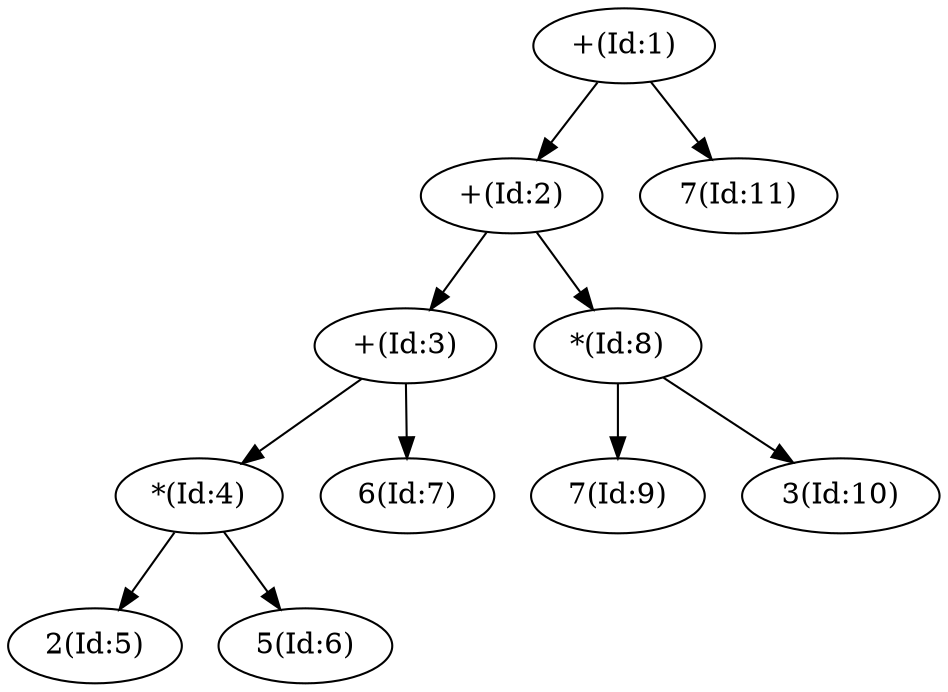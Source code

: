 digraph G{"+(Id:1)"->"+(Id:2)";"+(Id:1)"->"7(Id:11)";"+(Id:2)"->"+(Id:3)";"+(Id:2)"->"*(Id:8)";"+(Id:3)"->"*(Id:4)";"+(Id:3)"->"6(Id:7)";"*(Id:4)"->"2(Id:5)";"*(Id:4)"->"5(Id:6)";"*(Id:8)"->"7(Id:9)";"*(Id:8)"->"3(Id:10)";}